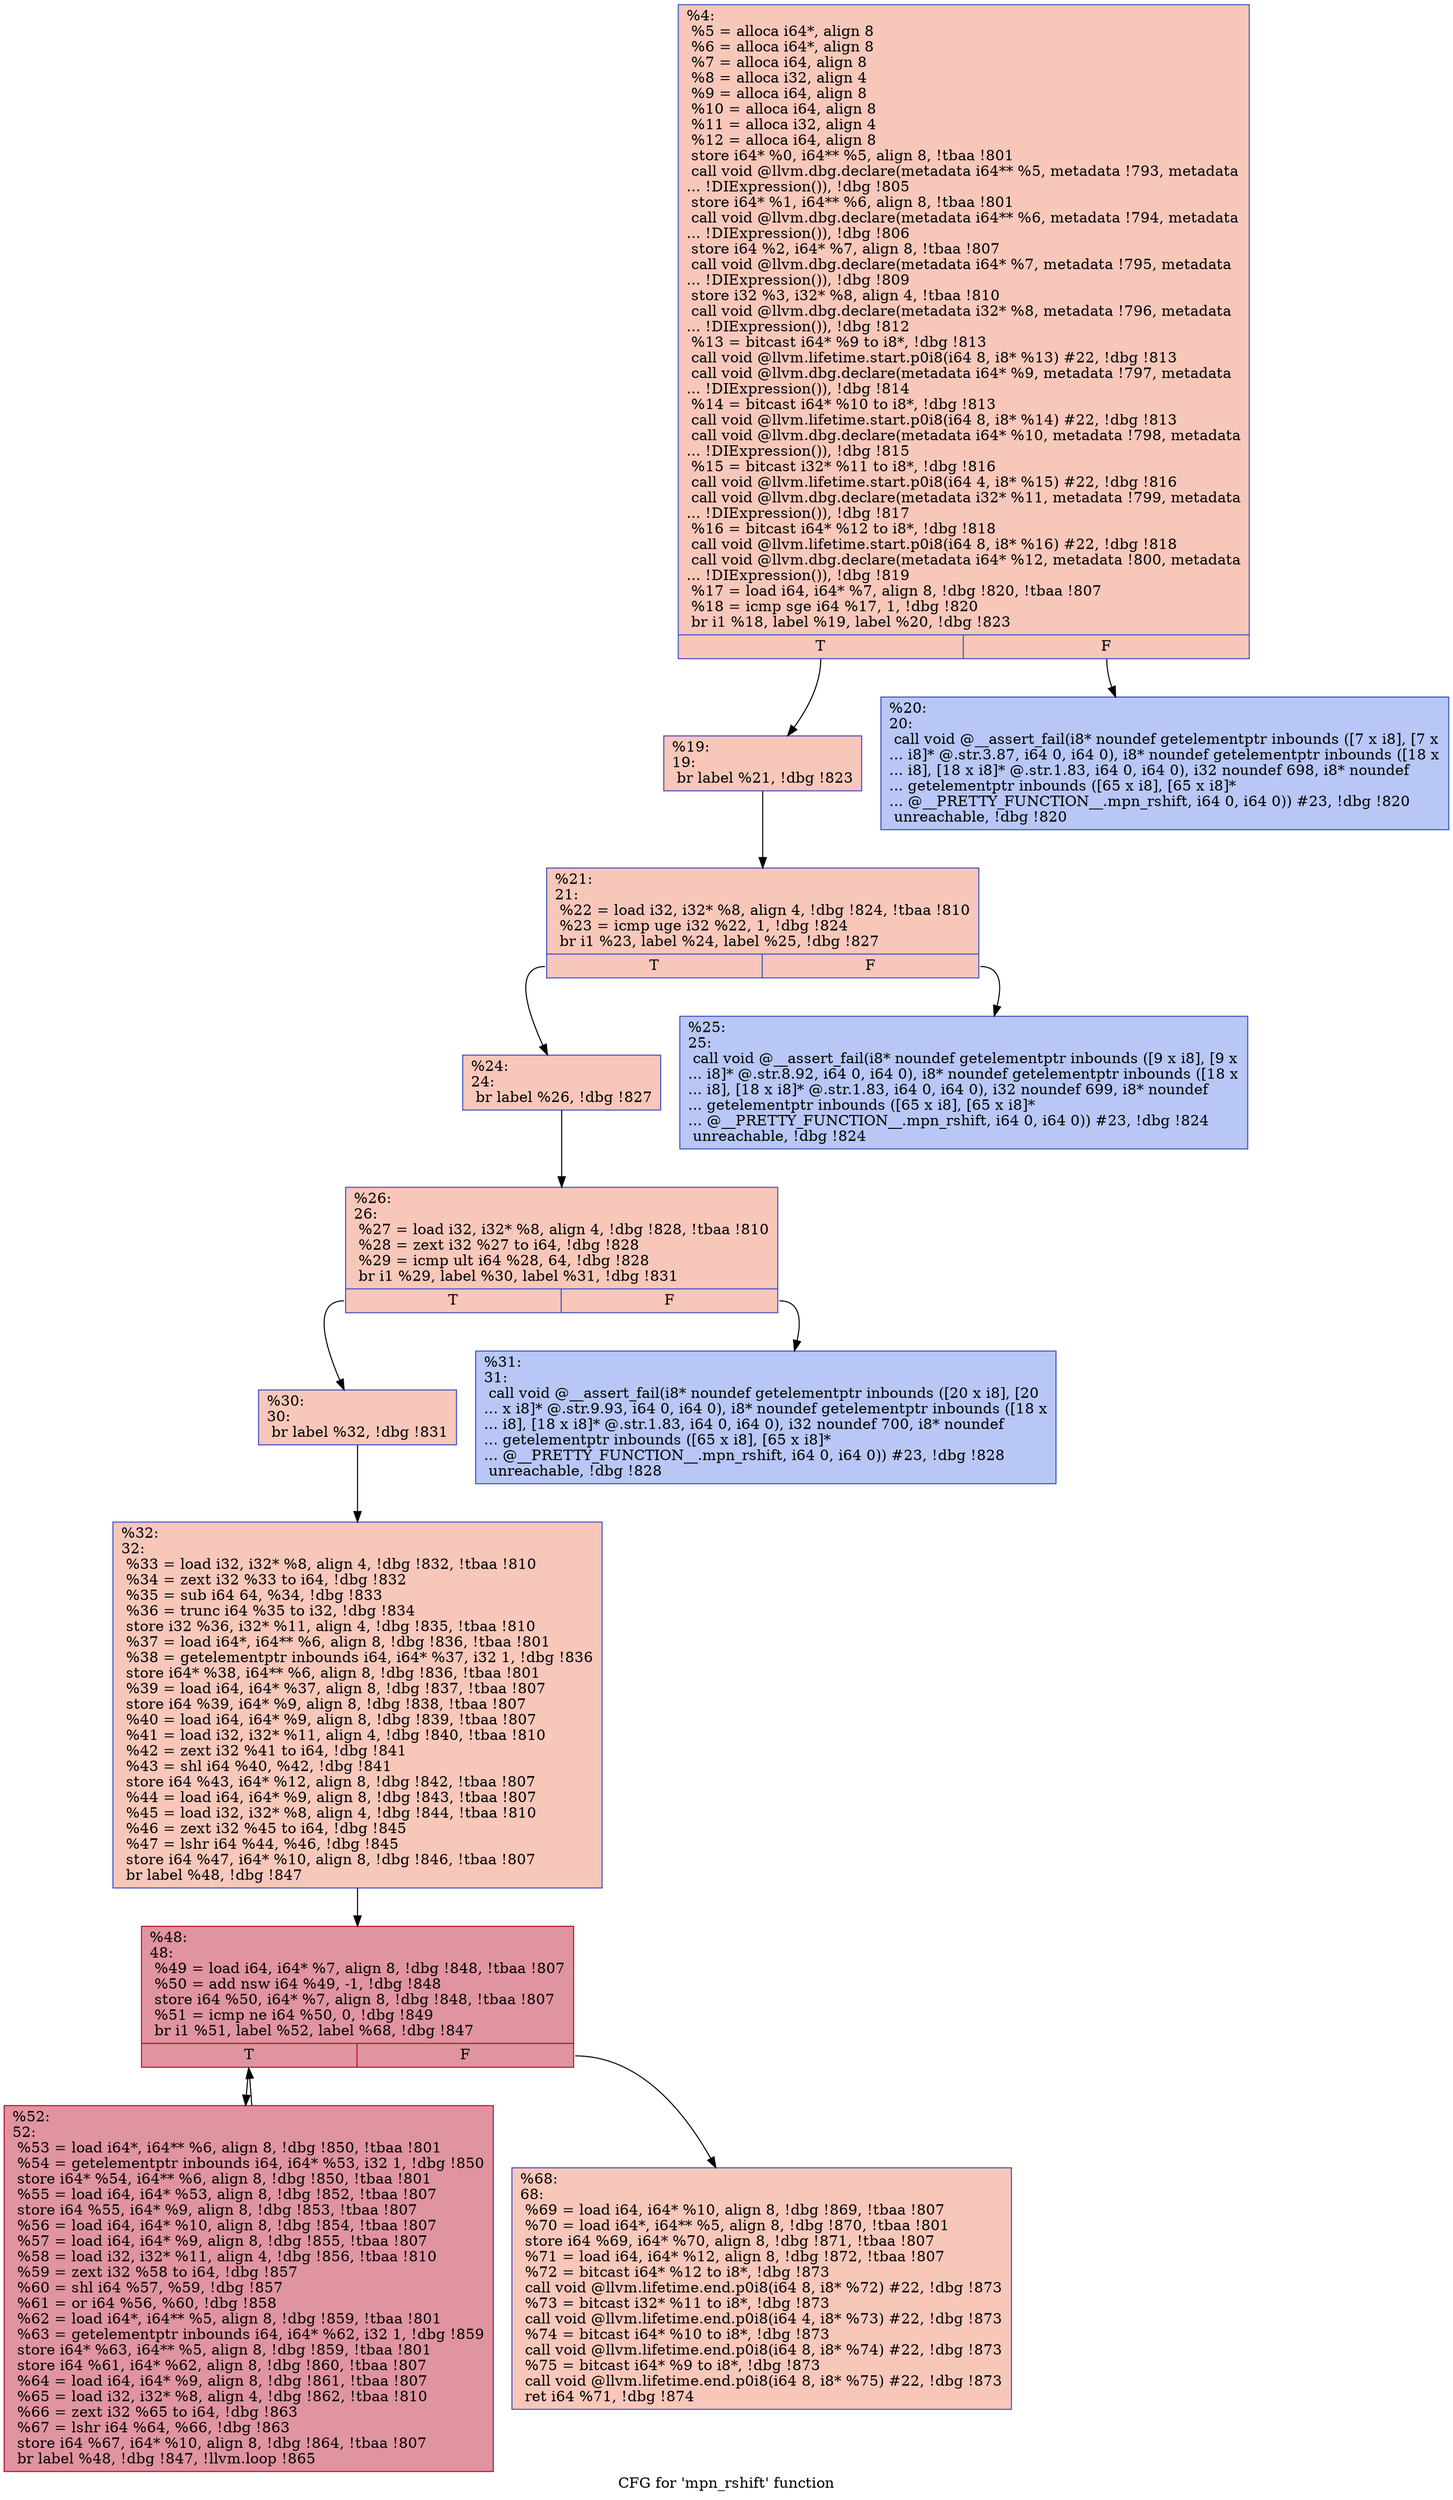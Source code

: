 digraph "CFG for 'mpn_rshift' function" {
	label="CFG for 'mpn_rshift' function";

	Node0x25bdc70 [shape=record,color="#3d50c3ff", style=filled, fillcolor="#ec7f6370",label="{%4:\l  %5 = alloca i64*, align 8\l  %6 = alloca i64*, align 8\l  %7 = alloca i64, align 8\l  %8 = alloca i32, align 4\l  %9 = alloca i64, align 8\l  %10 = alloca i64, align 8\l  %11 = alloca i32, align 4\l  %12 = alloca i64, align 8\l  store i64* %0, i64** %5, align 8, !tbaa !801\l  call void @llvm.dbg.declare(metadata i64** %5, metadata !793, metadata\l... !DIExpression()), !dbg !805\l  store i64* %1, i64** %6, align 8, !tbaa !801\l  call void @llvm.dbg.declare(metadata i64** %6, metadata !794, metadata\l... !DIExpression()), !dbg !806\l  store i64 %2, i64* %7, align 8, !tbaa !807\l  call void @llvm.dbg.declare(metadata i64* %7, metadata !795, metadata\l... !DIExpression()), !dbg !809\l  store i32 %3, i32* %8, align 4, !tbaa !810\l  call void @llvm.dbg.declare(metadata i32* %8, metadata !796, metadata\l... !DIExpression()), !dbg !812\l  %13 = bitcast i64* %9 to i8*, !dbg !813\l  call void @llvm.lifetime.start.p0i8(i64 8, i8* %13) #22, !dbg !813\l  call void @llvm.dbg.declare(metadata i64* %9, metadata !797, metadata\l... !DIExpression()), !dbg !814\l  %14 = bitcast i64* %10 to i8*, !dbg !813\l  call void @llvm.lifetime.start.p0i8(i64 8, i8* %14) #22, !dbg !813\l  call void @llvm.dbg.declare(metadata i64* %10, metadata !798, metadata\l... !DIExpression()), !dbg !815\l  %15 = bitcast i32* %11 to i8*, !dbg !816\l  call void @llvm.lifetime.start.p0i8(i64 4, i8* %15) #22, !dbg !816\l  call void @llvm.dbg.declare(metadata i32* %11, metadata !799, metadata\l... !DIExpression()), !dbg !817\l  %16 = bitcast i64* %12 to i8*, !dbg !818\l  call void @llvm.lifetime.start.p0i8(i64 8, i8* %16) #22, !dbg !818\l  call void @llvm.dbg.declare(metadata i64* %12, metadata !800, metadata\l... !DIExpression()), !dbg !819\l  %17 = load i64, i64* %7, align 8, !dbg !820, !tbaa !807\l  %18 = icmp sge i64 %17, 1, !dbg !820\l  br i1 %18, label %19, label %20, !dbg !823\l|{<s0>T|<s1>F}}"];
	Node0x25bdc70:s0 -> Node0x25bdcc0;
	Node0x25bdc70:s1 -> Node0x25bdd10;
	Node0x25bdcc0 [shape=record,color="#3d50c3ff", style=filled, fillcolor="#ec7f6370",label="{%19:\l19:                                               \l  br label %21, !dbg !823\l}"];
	Node0x25bdcc0 -> Node0x25bdd60;
	Node0x25bdd10 [shape=record,color="#3d50c3ff", style=filled, fillcolor="#5f7fe870",label="{%20:\l20:                                               \l  call void @__assert_fail(i8* noundef getelementptr inbounds ([7 x i8], [7 x\l... i8]* @.str.3.87, i64 0, i64 0), i8* noundef getelementptr inbounds ([18 x\l... i8], [18 x i8]* @.str.1.83, i64 0, i64 0), i32 noundef 698, i8* noundef\l... getelementptr inbounds ([65 x i8], [65 x i8]*\l... @__PRETTY_FUNCTION__.mpn_rshift, i64 0, i64 0)) #23, !dbg !820\l  unreachable, !dbg !820\l}"];
	Node0x25bdd60 [shape=record,color="#3d50c3ff", style=filled, fillcolor="#ec7f6370",label="{%21:\l21:                                               \l  %22 = load i32, i32* %8, align 4, !dbg !824, !tbaa !810\l  %23 = icmp uge i32 %22, 1, !dbg !824\l  br i1 %23, label %24, label %25, !dbg !827\l|{<s0>T|<s1>F}}"];
	Node0x25bdd60:s0 -> Node0x25bddb0;
	Node0x25bdd60:s1 -> Node0x25bde00;
	Node0x25bddb0 [shape=record,color="#3d50c3ff", style=filled, fillcolor="#ec7f6370",label="{%24:\l24:                                               \l  br label %26, !dbg !827\l}"];
	Node0x25bddb0 -> Node0x25bde50;
	Node0x25bde00 [shape=record,color="#3d50c3ff", style=filled, fillcolor="#5f7fe870",label="{%25:\l25:                                               \l  call void @__assert_fail(i8* noundef getelementptr inbounds ([9 x i8], [9 x\l... i8]* @.str.8.92, i64 0, i64 0), i8* noundef getelementptr inbounds ([18 x\l... i8], [18 x i8]* @.str.1.83, i64 0, i64 0), i32 noundef 699, i8* noundef\l... getelementptr inbounds ([65 x i8], [65 x i8]*\l... @__PRETTY_FUNCTION__.mpn_rshift, i64 0, i64 0)) #23, !dbg !824\l  unreachable, !dbg !824\l}"];
	Node0x25bde50 [shape=record,color="#3d50c3ff", style=filled, fillcolor="#ec7f6370",label="{%26:\l26:                                               \l  %27 = load i32, i32* %8, align 4, !dbg !828, !tbaa !810\l  %28 = zext i32 %27 to i64, !dbg !828\l  %29 = icmp ult i64 %28, 64, !dbg !828\l  br i1 %29, label %30, label %31, !dbg !831\l|{<s0>T|<s1>F}}"];
	Node0x25bde50:s0 -> Node0x25bdea0;
	Node0x25bde50:s1 -> Node0x25bdef0;
	Node0x25bdea0 [shape=record,color="#3d50c3ff", style=filled, fillcolor="#ec7f6370",label="{%30:\l30:                                               \l  br label %32, !dbg !831\l}"];
	Node0x25bdea0 -> Node0x25bdf40;
	Node0x25bdef0 [shape=record,color="#3d50c3ff", style=filled, fillcolor="#5f7fe870",label="{%31:\l31:                                               \l  call void @__assert_fail(i8* noundef getelementptr inbounds ([20 x i8], [20\l... x i8]* @.str.9.93, i64 0, i64 0), i8* noundef getelementptr inbounds ([18 x\l... i8], [18 x i8]* @.str.1.83, i64 0, i64 0), i32 noundef 700, i8* noundef\l... getelementptr inbounds ([65 x i8], [65 x i8]*\l... @__PRETTY_FUNCTION__.mpn_rshift, i64 0, i64 0)) #23, !dbg !828\l  unreachable, !dbg !828\l}"];
	Node0x25bdf40 [shape=record,color="#3d50c3ff", style=filled, fillcolor="#ec7f6370",label="{%32:\l32:                                               \l  %33 = load i32, i32* %8, align 4, !dbg !832, !tbaa !810\l  %34 = zext i32 %33 to i64, !dbg !832\l  %35 = sub i64 64, %34, !dbg !833\l  %36 = trunc i64 %35 to i32, !dbg !834\l  store i32 %36, i32* %11, align 4, !dbg !835, !tbaa !810\l  %37 = load i64*, i64** %6, align 8, !dbg !836, !tbaa !801\l  %38 = getelementptr inbounds i64, i64* %37, i32 1, !dbg !836\l  store i64* %38, i64** %6, align 8, !dbg !836, !tbaa !801\l  %39 = load i64, i64* %37, align 8, !dbg !837, !tbaa !807\l  store i64 %39, i64* %9, align 8, !dbg !838, !tbaa !807\l  %40 = load i64, i64* %9, align 8, !dbg !839, !tbaa !807\l  %41 = load i32, i32* %11, align 4, !dbg !840, !tbaa !810\l  %42 = zext i32 %41 to i64, !dbg !841\l  %43 = shl i64 %40, %42, !dbg !841\l  store i64 %43, i64* %12, align 8, !dbg !842, !tbaa !807\l  %44 = load i64, i64* %9, align 8, !dbg !843, !tbaa !807\l  %45 = load i32, i32* %8, align 4, !dbg !844, !tbaa !810\l  %46 = zext i32 %45 to i64, !dbg !845\l  %47 = lshr i64 %44, %46, !dbg !845\l  store i64 %47, i64* %10, align 8, !dbg !846, !tbaa !807\l  br label %48, !dbg !847\l}"];
	Node0x25bdf40 -> Node0x25bdf90;
	Node0x25bdf90 [shape=record,color="#b70d28ff", style=filled, fillcolor="#b70d2870",label="{%48:\l48:                                               \l  %49 = load i64, i64* %7, align 8, !dbg !848, !tbaa !807\l  %50 = add nsw i64 %49, -1, !dbg !848\l  store i64 %50, i64* %7, align 8, !dbg !848, !tbaa !807\l  %51 = icmp ne i64 %50, 0, !dbg !849\l  br i1 %51, label %52, label %68, !dbg !847\l|{<s0>T|<s1>F}}"];
	Node0x25bdf90:s0 -> Node0x25bdfe0;
	Node0x25bdf90:s1 -> Node0x25be030;
	Node0x25bdfe0 [shape=record,color="#b70d28ff", style=filled, fillcolor="#b70d2870",label="{%52:\l52:                                               \l  %53 = load i64*, i64** %6, align 8, !dbg !850, !tbaa !801\l  %54 = getelementptr inbounds i64, i64* %53, i32 1, !dbg !850\l  store i64* %54, i64** %6, align 8, !dbg !850, !tbaa !801\l  %55 = load i64, i64* %53, align 8, !dbg !852, !tbaa !807\l  store i64 %55, i64* %9, align 8, !dbg !853, !tbaa !807\l  %56 = load i64, i64* %10, align 8, !dbg !854, !tbaa !807\l  %57 = load i64, i64* %9, align 8, !dbg !855, !tbaa !807\l  %58 = load i32, i32* %11, align 4, !dbg !856, !tbaa !810\l  %59 = zext i32 %58 to i64, !dbg !857\l  %60 = shl i64 %57, %59, !dbg !857\l  %61 = or i64 %56, %60, !dbg !858\l  %62 = load i64*, i64** %5, align 8, !dbg !859, !tbaa !801\l  %63 = getelementptr inbounds i64, i64* %62, i32 1, !dbg !859\l  store i64* %63, i64** %5, align 8, !dbg !859, !tbaa !801\l  store i64 %61, i64* %62, align 8, !dbg !860, !tbaa !807\l  %64 = load i64, i64* %9, align 8, !dbg !861, !tbaa !807\l  %65 = load i32, i32* %8, align 4, !dbg !862, !tbaa !810\l  %66 = zext i32 %65 to i64, !dbg !863\l  %67 = lshr i64 %64, %66, !dbg !863\l  store i64 %67, i64* %10, align 8, !dbg !864, !tbaa !807\l  br label %48, !dbg !847, !llvm.loop !865\l}"];
	Node0x25bdfe0 -> Node0x25bdf90;
	Node0x25be030 [shape=record,color="#3d50c3ff", style=filled, fillcolor="#ec7f6370",label="{%68:\l68:                                               \l  %69 = load i64, i64* %10, align 8, !dbg !869, !tbaa !807\l  %70 = load i64*, i64** %5, align 8, !dbg !870, !tbaa !801\l  store i64 %69, i64* %70, align 8, !dbg !871, !tbaa !807\l  %71 = load i64, i64* %12, align 8, !dbg !872, !tbaa !807\l  %72 = bitcast i64* %12 to i8*, !dbg !873\l  call void @llvm.lifetime.end.p0i8(i64 8, i8* %72) #22, !dbg !873\l  %73 = bitcast i32* %11 to i8*, !dbg !873\l  call void @llvm.lifetime.end.p0i8(i64 4, i8* %73) #22, !dbg !873\l  %74 = bitcast i64* %10 to i8*, !dbg !873\l  call void @llvm.lifetime.end.p0i8(i64 8, i8* %74) #22, !dbg !873\l  %75 = bitcast i64* %9 to i8*, !dbg !873\l  call void @llvm.lifetime.end.p0i8(i64 8, i8* %75) #22, !dbg !873\l  ret i64 %71, !dbg !874\l}"];
}
